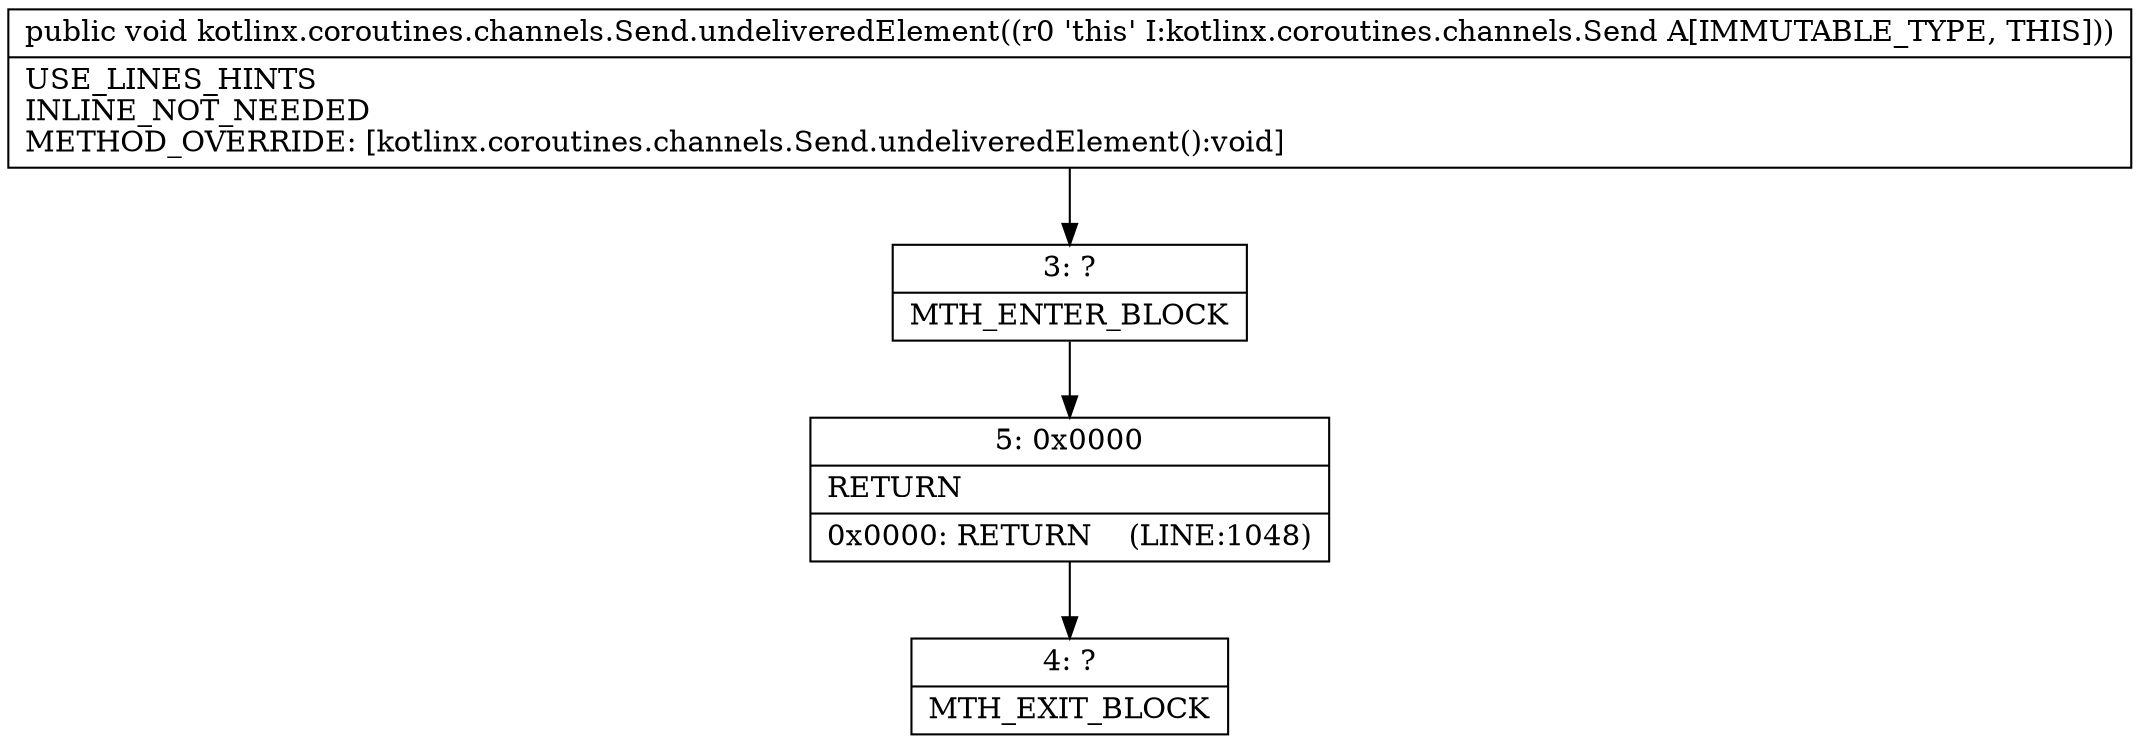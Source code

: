 digraph "CFG forkotlinx.coroutines.channels.Send.undeliveredElement()V" {
Node_3 [shape=record,label="{3\:\ ?|MTH_ENTER_BLOCK\l}"];
Node_5 [shape=record,label="{5\:\ 0x0000|RETURN\l|0x0000: RETURN    (LINE:1048)\l}"];
Node_4 [shape=record,label="{4\:\ ?|MTH_EXIT_BLOCK\l}"];
MethodNode[shape=record,label="{public void kotlinx.coroutines.channels.Send.undeliveredElement((r0 'this' I:kotlinx.coroutines.channels.Send A[IMMUTABLE_TYPE, THIS]))  | USE_LINES_HINTS\lINLINE_NOT_NEEDED\lMETHOD_OVERRIDE: [kotlinx.coroutines.channels.Send.undeliveredElement():void]\l}"];
MethodNode -> Node_3;Node_3 -> Node_5;
Node_5 -> Node_4;
}

